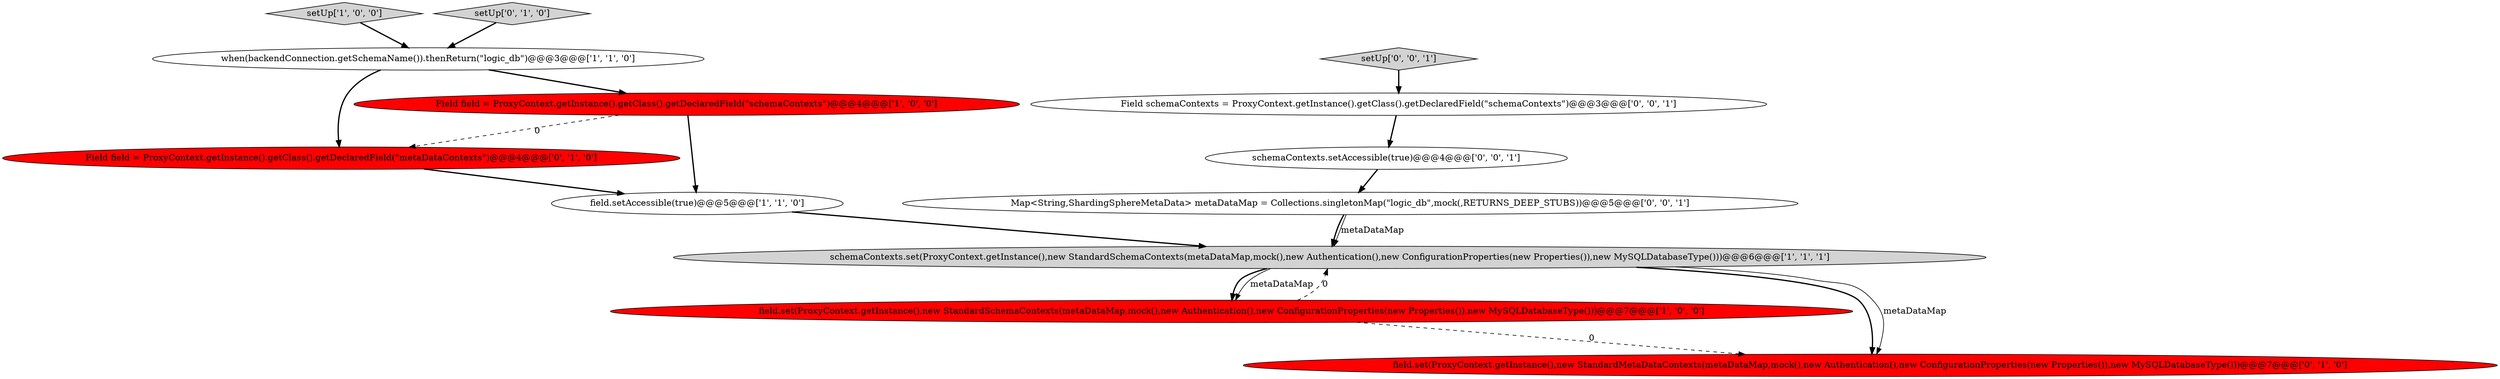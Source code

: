 digraph {
2 [style = filled, label = "setUp['1', '0', '0']", fillcolor = lightgray, shape = diamond image = "AAA0AAABBB1BBB"];
5 [style = filled, label = "schemaContexts.set(ProxyContext.getInstance(),new StandardSchemaContexts(metaDataMap,mock(),new Authentication(),new ConfigurationProperties(new Properties()),new MySQLDatabaseType()))@@@6@@@['1', '1', '1']", fillcolor = lightgray, shape = ellipse image = "AAA0AAABBB1BBB"];
0 [style = filled, label = "field.setAccessible(true)@@@5@@@['1', '1', '0']", fillcolor = white, shape = ellipse image = "AAA0AAABBB1BBB"];
6 [style = filled, label = "Field field = ProxyContext.getInstance().getClass().getDeclaredField(\"metaDataContexts\")@@@4@@@['0', '1', '0']", fillcolor = red, shape = ellipse image = "AAA1AAABBB2BBB"];
1 [style = filled, label = "field.set(ProxyContext.getInstance(),new StandardSchemaContexts(metaDataMap,mock(),new Authentication(),new ConfigurationProperties(new Properties()),new MySQLDatabaseType()))@@@7@@@['1', '0', '0']", fillcolor = red, shape = ellipse image = "AAA1AAABBB1BBB"];
8 [style = filled, label = "setUp['0', '1', '0']", fillcolor = lightgray, shape = diamond image = "AAA0AAABBB2BBB"];
10 [style = filled, label = "schemaContexts.setAccessible(true)@@@4@@@['0', '0', '1']", fillcolor = white, shape = ellipse image = "AAA0AAABBB3BBB"];
11 [style = filled, label = "Map<String,ShardingSphereMetaData> metaDataMap = Collections.singletonMap(\"logic_db\",mock(,RETURNS_DEEP_STUBS))@@@5@@@['0', '0', '1']", fillcolor = white, shape = ellipse image = "AAA0AAABBB3BBB"];
4 [style = filled, label = "when(backendConnection.getSchemaName()).thenReturn(\"logic_db\")@@@3@@@['1', '1', '0']", fillcolor = white, shape = ellipse image = "AAA0AAABBB1BBB"];
7 [style = filled, label = "field.set(ProxyContext.getInstance(),new StandardMetaDataContexts(metaDataMap,mock(),new Authentication(),new ConfigurationProperties(new Properties()),new MySQLDatabaseType()))@@@7@@@['0', '1', '0']", fillcolor = red, shape = ellipse image = "AAA1AAABBB2BBB"];
9 [style = filled, label = "Field schemaContexts = ProxyContext.getInstance().getClass().getDeclaredField(\"schemaContexts\")@@@3@@@['0', '0', '1']", fillcolor = white, shape = ellipse image = "AAA0AAABBB3BBB"];
3 [style = filled, label = "Field field = ProxyContext.getInstance().getClass().getDeclaredField(\"schemaContexts\")@@@4@@@['1', '0', '0']", fillcolor = red, shape = ellipse image = "AAA1AAABBB1BBB"];
12 [style = filled, label = "setUp['0', '0', '1']", fillcolor = lightgray, shape = diamond image = "AAA0AAABBB3BBB"];
5->7 [style = bold, label=""];
5->1 [style = bold, label=""];
4->3 [style = bold, label=""];
11->5 [style = bold, label=""];
11->5 [style = solid, label="metaDataMap"];
3->6 [style = dashed, label="0"];
6->0 [style = bold, label=""];
8->4 [style = bold, label=""];
5->7 [style = solid, label="metaDataMap"];
9->10 [style = bold, label=""];
1->7 [style = dashed, label="0"];
1->5 [style = dashed, label="0"];
12->9 [style = bold, label=""];
2->4 [style = bold, label=""];
4->6 [style = bold, label=""];
5->1 [style = solid, label="metaDataMap"];
3->0 [style = bold, label=""];
0->5 [style = bold, label=""];
10->11 [style = bold, label=""];
}
